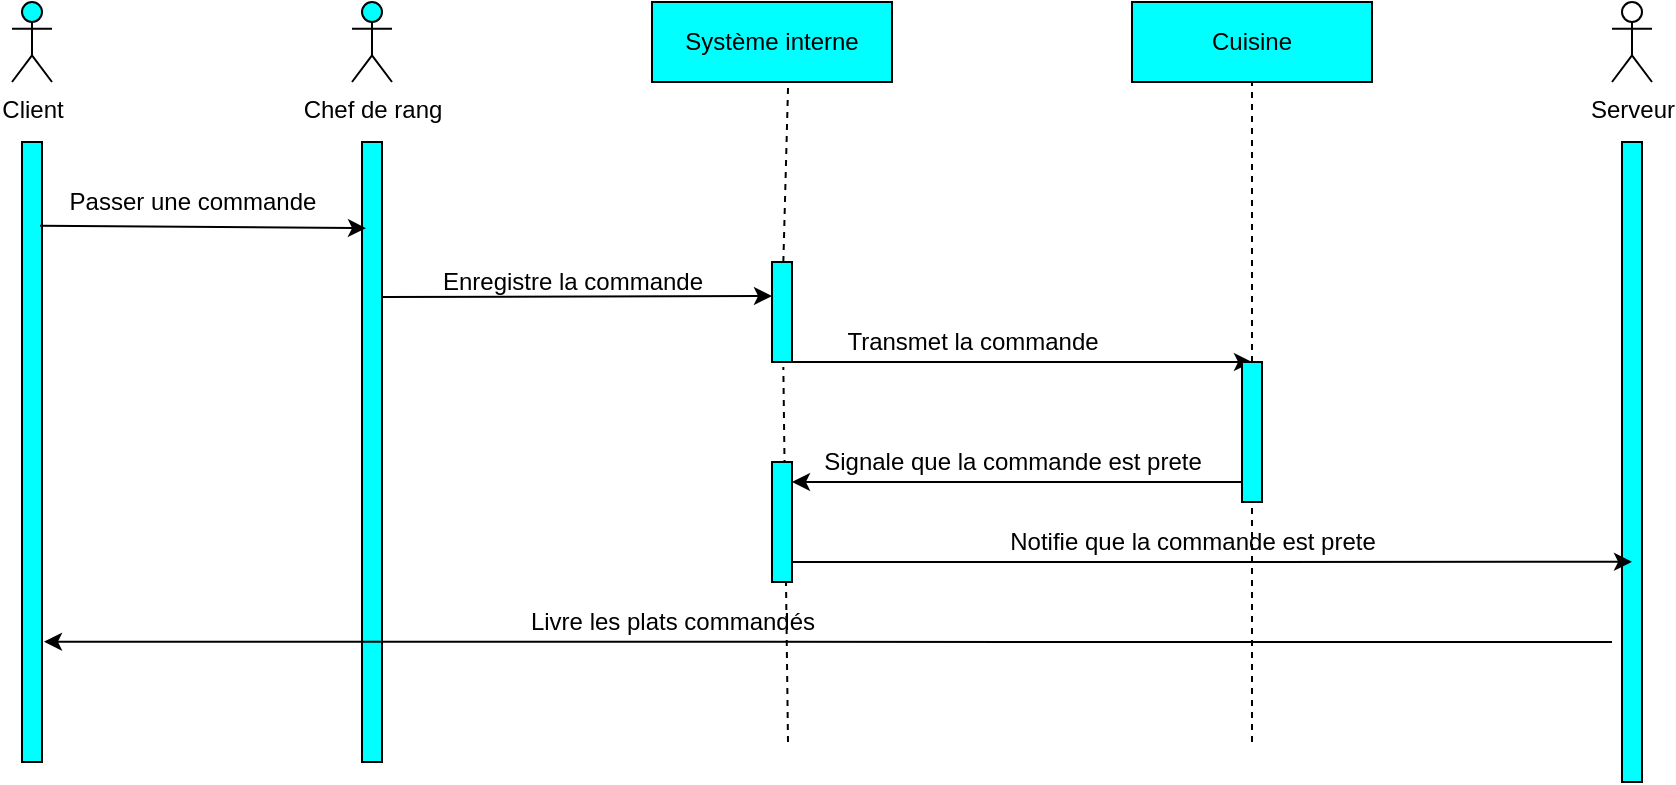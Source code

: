 <mxfile version="13.9.9" type="device"><diagram id="CNustHmPPL_g_8QXEGye" name="Page-1"><mxGraphModel dx="1108" dy="502" grid="1" gridSize="10" guides="1" tooltips="1" connect="1" arrows="1" fold="1" page="1" pageScale="1" pageWidth="827" pageHeight="1169" math="0" shadow="0"><root><mxCell id="0"/><mxCell id="1" parent="0"/><mxCell id="FqDYRIbYpAmOyKYA5a0c-1" value="Client" style="shape=umlActor;verticalLabelPosition=bottom;verticalAlign=top;html=1;outlineConnect=0;fillColor=#00FFFF;" vertex="1" parent="1"><mxGeometry x="120" y="40" width="20" height="40" as="geometry"/></mxCell><mxCell id="FqDYRIbYpAmOyKYA5a0c-26" value="Chef de rang" style="shape=umlActor;verticalLabelPosition=bottom;verticalAlign=top;html=1;outlineConnect=0;fillColor=#00FFFF;" vertex="1" parent="1"><mxGeometry x="290" y="40" width="20" height="40" as="geometry"/></mxCell><mxCell id="FqDYRIbYpAmOyKYA5a0c-27" value="Système interne" style="rounded=0;whiteSpace=wrap;html=1;fillColor=#00FFFF;" vertex="1" parent="1"><mxGeometry x="440" y="40" width="120" height="40" as="geometry"/></mxCell><mxCell id="FqDYRIbYpAmOyKYA5a0c-28" value="Cuisine" style="rounded=0;whiteSpace=wrap;html=1;fillColor=#00FFFF;" vertex="1" parent="1"><mxGeometry x="680" y="40" width="120" height="40" as="geometry"/></mxCell><mxCell id="FqDYRIbYpAmOyKYA5a0c-30" value="Serveur" style="shape=umlActor;verticalLabelPosition=bottom;verticalAlign=top;html=1;outlineConnect=0;" vertex="1" parent="1"><mxGeometry x="920" y="40" width="20" height="40" as="geometry"/></mxCell><mxCell id="FqDYRIbYpAmOyKYA5a0c-31" value="" style="rounded=0;whiteSpace=wrap;html=1;fillColor=#00FFFF;" vertex="1" parent="1"><mxGeometry x="125" y="110" width="10" height="310" as="geometry"/></mxCell><mxCell id="FqDYRIbYpAmOyKYA5a0c-32" value="" style="rounded=0;whiteSpace=wrap;html=1;fillColor=#00FFFF;" vertex="1" parent="1"><mxGeometry x="295" y="110" width="10" height="310" as="geometry"/></mxCell><mxCell id="FqDYRIbYpAmOyKYA5a0c-33" value="" style="endArrow=none;dashed=1;html=1;entryX=0.567;entryY=1.05;entryDx=0;entryDy=0;entryPerimeter=0;" edge="1" parent="1" source="FqDYRIbYpAmOyKYA5a0c-48" target="FqDYRIbYpAmOyKYA5a0c-27"><mxGeometry width="50" height="50" relative="1" as="geometry"><mxPoint x="508" y="410" as="sourcePoint"/><mxPoint x="510" y="200" as="targetPoint"/></mxGeometry></mxCell><mxCell id="FqDYRIbYpAmOyKYA5a0c-34" value="" style="endArrow=none;dashed=1;html=1;entryX=0.5;entryY=1;entryDx=0;entryDy=0;" edge="1" parent="1" source="FqDYRIbYpAmOyKYA5a0c-52" target="FqDYRIbYpAmOyKYA5a0c-28"><mxGeometry width="50" height="50" relative="1" as="geometry"><mxPoint x="740" y="410" as="sourcePoint"/><mxPoint x="770" y="90" as="targetPoint"/></mxGeometry></mxCell><mxCell id="FqDYRIbYpAmOyKYA5a0c-35" value="" style="rounded=0;whiteSpace=wrap;html=1;fillColor=#00FFFF;" vertex="1" parent="1"><mxGeometry x="925" y="110" width="10" height="320" as="geometry"/></mxCell><mxCell id="FqDYRIbYpAmOyKYA5a0c-36" value="" style="endArrow=classic;html=1;exitX=0.9;exitY=0.135;exitDx=0;exitDy=0;exitPerimeter=0;entryX=0.2;entryY=0.139;entryDx=0;entryDy=0;entryPerimeter=0;" edge="1" parent="1" source="FqDYRIbYpAmOyKYA5a0c-31" target="FqDYRIbYpAmOyKYA5a0c-32"><mxGeometry width="50" height="50" relative="1" as="geometry"><mxPoint x="170" y="230" as="sourcePoint"/><mxPoint x="296" y="150" as="targetPoint"/></mxGeometry></mxCell><mxCell id="FqDYRIbYpAmOyKYA5a0c-37" value="Passer une commande" style="text;html=1;align=center;verticalAlign=middle;resizable=0;points=[];autosize=1;" vertex="1" parent="1"><mxGeometry x="140" y="130" width="140" height="20" as="geometry"/></mxCell><mxCell id="FqDYRIbYpAmOyKYA5a0c-38" value="" style="endArrow=classic;html=1;exitX=1;exitY=0.25;exitDx=0;exitDy=0;entryX=0;entryY=0.34;entryDx=0;entryDy=0;entryPerimeter=0;" edge="1" parent="1" source="FqDYRIbYpAmOyKYA5a0c-32" target="FqDYRIbYpAmOyKYA5a0c-48"><mxGeometry width="50" height="50" relative="1" as="geometry"><mxPoint x="380" y="260" as="sourcePoint"/><mxPoint x="510" y="187" as="targetPoint"/></mxGeometry></mxCell><mxCell id="FqDYRIbYpAmOyKYA5a0c-39" value="Enregistre la commande" style="text;html=1;align=center;verticalAlign=middle;resizable=0;points=[];autosize=1;" vertex="1" parent="1"><mxGeometry x="325" y="170" width="150" height="20" as="geometry"/></mxCell><mxCell id="FqDYRIbYpAmOyKYA5a0c-40" value="" style="endArrow=classic;html=1;" edge="1" parent="1"><mxGeometry width="50" height="50" relative="1" as="geometry"><mxPoint x="510" y="220" as="sourcePoint"/><mxPoint x="740" y="220" as="targetPoint"/></mxGeometry></mxCell><mxCell id="FqDYRIbYpAmOyKYA5a0c-41" value="Transmet la commande" style="text;html=1;align=center;verticalAlign=middle;resizable=0;points=[];autosize=1;" vertex="1" parent="1"><mxGeometry x="530" y="200" width="140" height="20" as="geometry"/></mxCell><mxCell id="FqDYRIbYpAmOyKYA5a0c-42" value="" style="endArrow=classic;html=1;" edge="1" parent="1"><mxGeometry width="50" height="50" relative="1" as="geometry"><mxPoint x="740" y="280" as="sourcePoint"/><mxPoint x="510" y="280" as="targetPoint"/></mxGeometry></mxCell><mxCell id="FqDYRIbYpAmOyKYA5a0c-43" value="Signale que la commande est prete" style="text;html=1;align=center;verticalAlign=middle;resizable=0;points=[];autosize=1;" vertex="1" parent="1"><mxGeometry x="520" y="260" width="200" height="20" as="geometry"/></mxCell><mxCell id="FqDYRIbYpAmOyKYA5a0c-44" value="" style="endArrow=classic;html=1;entryX=0.5;entryY=0.656;entryDx=0;entryDy=0;entryPerimeter=0;" edge="1" parent="1" target="FqDYRIbYpAmOyKYA5a0c-35"><mxGeometry width="50" height="50" relative="1" as="geometry"><mxPoint x="510" y="320" as="sourcePoint"/><mxPoint x="800" y="320" as="targetPoint"/></mxGeometry></mxCell><mxCell id="FqDYRIbYpAmOyKYA5a0c-45" value="Notifie que la commande est prete" style="text;html=1;align=center;verticalAlign=middle;resizable=0;points=[];autosize=1;" vertex="1" parent="1"><mxGeometry x="610" y="300" width="200" height="20" as="geometry"/></mxCell><mxCell id="FqDYRIbYpAmOyKYA5a0c-46" value="" style="endArrow=classic;html=1;entryX=1.1;entryY=0.806;entryDx=0;entryDy=0;entryPerimeter=0;" edge="1" parent="1" target="FqDYRIbYpAmOyKYA5a0c-31"><mxGeometry width="50" height="50" relative="1" as="geometry"><mxPoint x="920" y="360" as="sourcePoint"/><mxPoint x="220" y="430" as="targetPoint"/></mxGeometry></mxCell><mxCell id="FqDYRIbYpAmOyKYA5a0c-47" value="Livre les plats commandés" style="text;html=1;align=center;verticalAlign=middle;resizable=0;points=[];autosize=1;" vertex="1" parent="1"><mxGeometry x="370" y="340" width="160" height="20" as="geometry"/></mxCell><mxCell id="FqDYRIbYpAmOyKYA5a0c-48" value="" style="rounded=0;whiteSpace=wrap;html=1;fillColor=#00FFFF;" vertex="1" parent="1"><mxGeometry x="500" y="170" width="10" height="50" as="geometry"/></mxCell><mxCell id="FqDYRIbYpAmOyKYA5a0c-50" value="" style="endArrow=none;dashed=1;html=1;entryX=0.567;entryY=1.05;entryDx=0;entryDy=0;entryPerimeter=0;" edge="1" parent="1" target="FqDYRIbYpAmOyKYA5a0c-48"><mxGeometry width="50" height="50" relative="1" as="geometry"><mxPoint x="508" y="410" as="sourcePoint"/><mxPoint x="508.04" y="82" as="targetPoint"/></mxGeometry></mxCell><mxCell id="FqDYRIbYpAmOyKYA5a0c-51" value="" style="rounded=0;whiteSpace=wrap;html=1;fillColor=#00FFFF;" vertex="1" parent="1"><mxGeometry x="500" y="270" width="10" height="60" as="geometry"/></mxCell><mxCell id="FqDYRIbYpAmOyKYA5a0c-52" value="" style="rounded=0;whiteSpace=wrap;html=1;fillColor=#00FFFF;" vertex="1" parent="1"><mxGeometry x="735" y="220" width="10" height="70" as="geometry"/></mxCell><mxCell id="FqDYRIbYpAmOyKYA5a0c-53" value="" style="endArrow=none;dashed=1;html=1;entryX=0.5;entryY=1;entryDx=0;entryDy=0;" edge="1" parent="1" target="FqDYRIbYpAmOyKYA5a0c-52"><mxGeometry width="50" height="50" relative="1" as="geometry"><mxPoint x="740" y="410" as="sourcePoint"/><mxPoint x="740" y="80" as="targetPoint"/></mxGeometry></mxCell></root></mxGraphModel></diagram></mxfile>